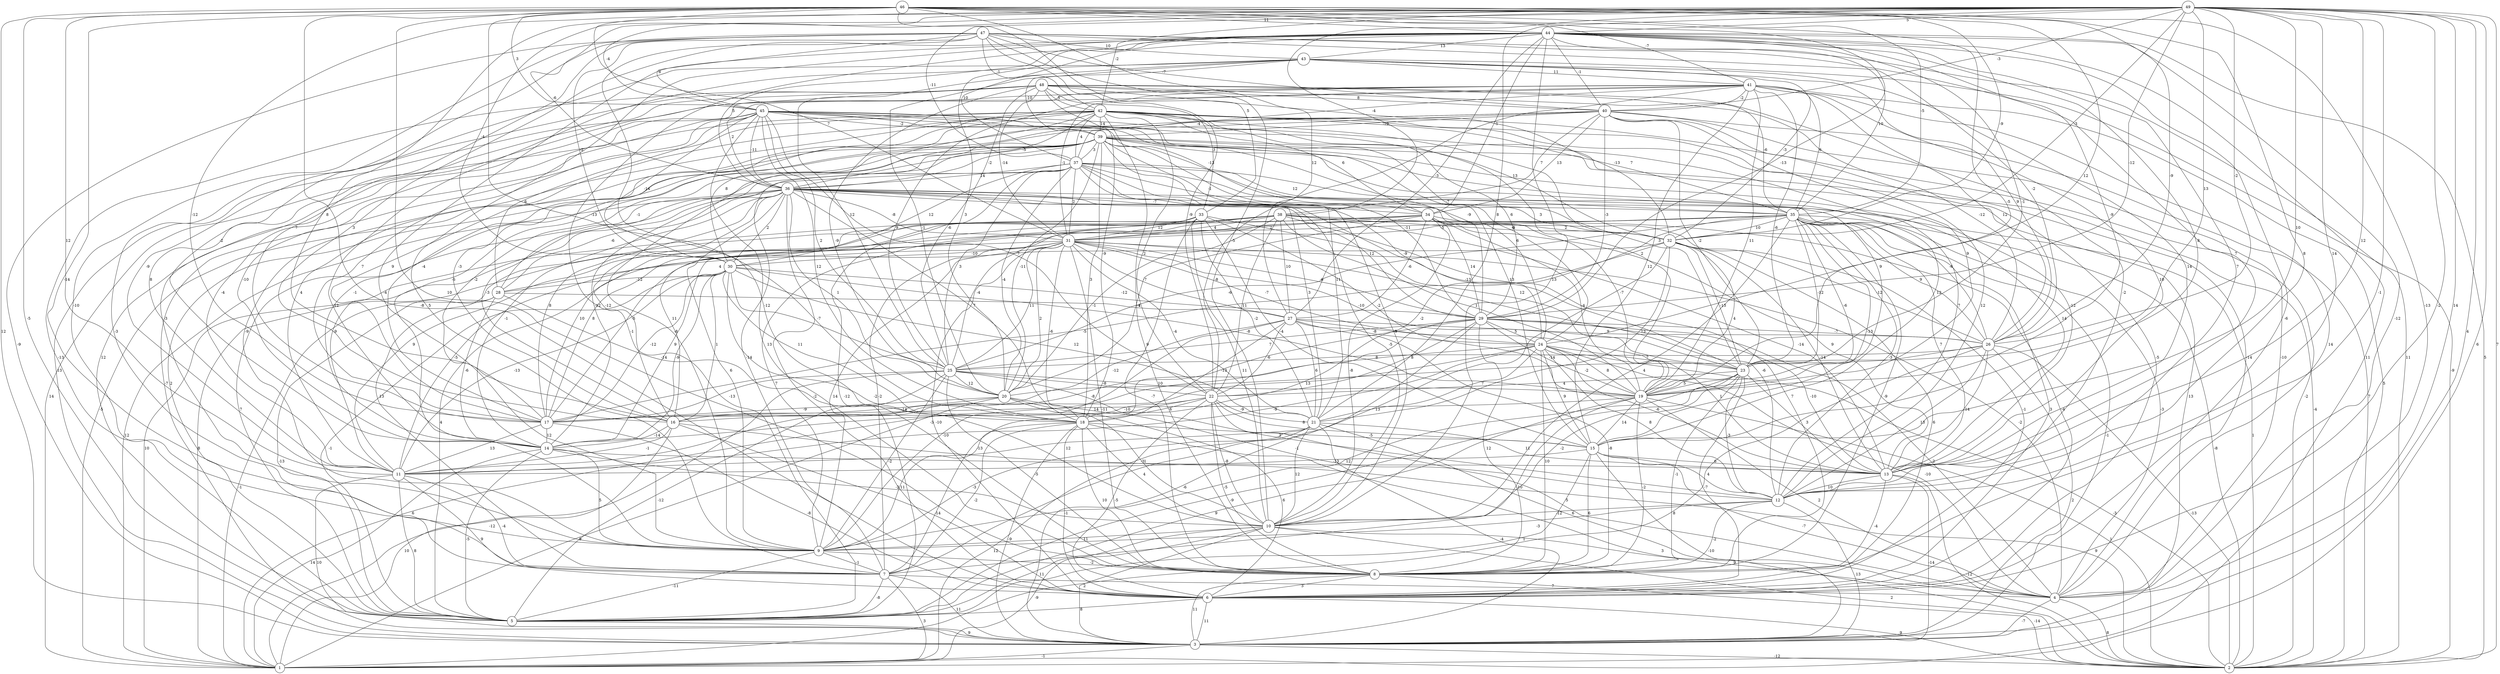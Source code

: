graph { 
	 fontname="Helvetica,Arial,sans-serif" 
	 node [shape = circle]; 
	 49 -- 1 [label = "6"];
	 49 -- 2 [label = "7"];
	 49 -- 3 [label = "4"];
	 49 -- 4 [label = "14"];
	 49 -- 6 [label = "-2"];
	 49 -- 8 [label = "-1"];
	 49 -- 12 [label = "14"];
	 49 -- 13 [label = "12"];
	 49 -- 15 [label = "10"];
	 49 -- 16 [label = "8"];
	 49 -- 17 [label = "-12"];
	 49 -- 21 [label = "8"];
	 49 -- 23 [label = "13"];
	 49 -- 26 [label = "-2"];
	 49 -- 29 [label = "-12"];
	 49 -- 30 [label = "-4"];
	 49 -- 32 [label = "-3"];
	 49 -- 36 [label = "-6"];
	 49 -- 37 [label = "-11"];
	 49 -- 38 [label = "-4"];
	 49 -- 40 [label = "-3"];
	 49 -- 42 [label = "-2"];
	 49 -- 44 [label = "5"];
	 49 -- 45 [label = "-4"];
	 48 -- 5 [label = "-13"];
	 48 -- 7 [label = "-3"];
	 48 -- 9 [label = "-3"];
	 48 -- 11 [label = "8"];
	 48 -- 12 [label = "-2"];
	 48 -- 18 [label = "-9"];
	 48 -- 20 [label = "-9"];
	 48 -- 25 [label = "-6"];
	 48 -- 26 [label = "-12"];
	 48 -- 31 [label = "-14"];
	 48 -- 32 [label = "-13"];
	 48 -- 33 [label = "3"];
	 48 -- 35 [label = "-6"];
	 48 -- 40 [label = "8"];
	 48 -- 42 [label = "5"];
	 47 -- 2 [label = "11"];
	 47 -- 3 [label = "-9"];
	 47 -- 7 [label = "-10"];
	 47 -- 8 [label = "-12"];
	 47 -- 10 [label = "-8"];
	 47 -- 13 [label = "7"];
	 47 -- 14 [label = "-2"];
	 47 -- 17 [label = "7"];
	 47 -- 22 [label = "-9"];
	 47 -- 26 [label = "-2"];
	 47 -- 30 [label = "-2"];
	 47 -- 40 [label = "-7"];
	 47 -- 42 [label = "-1"];
	 47 -- 43 [label = "10"];
	 47 -- 45 [label = "8"];
	 46 -- 3 [label = "12"];
	 46 -- 4 [label = "-13"];
	 46 -- 5 [label = "-5"];
	 46 -- 6 [label = "-8"];
	 46 -- 8 [label = "10"];
	 46 -- 9 [label = "-14"];
	 46 -- 11 [label = "12"];
	 46 -- 12 [label = "8"];
	 46 -- 18 [label = "-13"];
	 46 -- 19 [label = "-5"];
	 46 -- 24 [label = "12"];
	 46 -- 26 [label = "-9"];
	 46 -- 27 [label = "12"];
	 46 -- 29 [label = "-13"];
	 46 -- 31 [label = "7"];
	 46 -- 32 [label = "-9"];
	 46 -- 33 [label = "5"];
	 46 -- 35 [label = "-5"];
	 46 -- 41 [label = "-7"];
	 46 -- 44 [label = "11"];
	 46 -- 45 [label = "3"];
	 45 -- 8 [label = "13"];
	 45 -- 11 [label = "-4"];
	 45 -- 12 [label = "7"];
	 45 -- 14 [label = "-10"];
	 45 -- 15 [label = "13"];
	 45 -- 17 [label = "7"];
	 45 -- 18 [label = "12"];
	 45 -- 22 [label = "7"];
	 45 -- 24 [label = "-3"];
	 45 -- 25 [label = "2"];
	 45 -- 28 [label = "6"];
	 45 -- 29 [label = "-9"];
	 45 -- 30 [label = "-14"];
	 45 -- 32 [label = "13"];
	 45 -- 34 [label = "-13"];
	 45 -- 36 [label = "-11"];
	 45 -- 39 [label = "-2"];
	 44 -- 1 [label = "11"];
	 44 -- 2 [label = "5"];
	 44 -- 4 [label = "-12"];
	 44 -- 5 [label = "-1"];
	 44 -- 6 [label = "-6"];
	 44 -- 7 [label = "5"];
	 44 -- 9 [label = "-4"];
	 44 -- 10 [label = "13"];
	 44 -- 12 [label = "7"];
	 44 -- 15 [label = "8"];
	 44 -- 16 [label = "3"];
	 44 -- 19 [label = "-9"];
	 44 -- 20 [label = "3"];
	 44 -- 23 [label = "-1"];
	 44 -- 27 [label = "-3"];
	 44 -- 34 [label = "-1"];
	 44 -- 35 [label = "10"];
	 44 -- 36 [label = "5"];
	 44 -- 37 [label = "10"];
	 44 -- 40 [label = "-1"];
	 44 -- 43 [label = "13"];
	 43 -- 2 [label = "-9"];
	 43 -- 9 [label = "12"];
	 43 -- 11 [label = "-9"];
	 43 -- 13 [label = "14"];
	 43 -- 20 [label = "-1"];
	 43 -- 25 [label = "12"];
	 43 -- 26 [label = "9"];
	 43 -- 32 [label = "-3"];
	 43 -- 39 [label = "-10"];
	 43 -- 41 [label = "11"];
	 42 -- 1 [label = "14"];
	 42 -- 2 [label = "-2"];
	 42 -- 3 [label = "-7"];
	 42 -- 4 [label = "-14"];
	 42 -- 8 [label = "9"];
	 42 -- 9 [label = "-9"];
	 42 -- 11 [label = "4"];
	 42 -- 12 [label = "12"];
	 42 -- 16 [label = "-3"];
	 42 -- 17 [label = "9"];
	 42 -- 19 [label = "2"];
	 42 -- 22 [label = "2"];
	 42 -- 23 [label = "3"];
	 42 -- 29 [label = "6"];
	 42 -- 30 [label = "8"];
	 42 -- 34 [label = "6"];
	 42 -- 35 [label = "7"];
	 42 -- 36 [label = "-5"];
	 42 -- 37 [label = "4"];
	 42 -- 39 [label = "14"];
	 41 -- 2 [label = "5"];
	 41 -- 3 [label = "13"];
	 41 -- 4 [label = "14"];
	 41 -- 5 [label = "12"];
	 41 -- 13 [label = "10"];
	 41 -- 15 [label = "12"];
	 41 -- 19 [label = "11"];
	 41 -- 22 [label = "-5"];
	 41 -- 23 [label = "-6"];
	 41 -- 25 [label = "9"];
	 41 -- 26 [label = "12"];
	 41 -- 31 [label = "-1"];
	 41 -- 35 [label = "6"];
	 41 -- 36 [label = "2"];
	 41 -- 37 [label = "-4"];
	 41 -- 40 [label = "-2"];
	 40 -- 2 [label = "7"];
	 40 -- 4 [label = "-10"];
	 40 -- 6 [label = "-5"];
	 40 -- 9 [label = "-8"];
	 40 -- 14 [label = "-6"];
	 40 -- 17 [label = "-4"];
	 40 -- 19 [label = "9"];
	 40 -- 23 [label = "-2"];
	 40 -- 29 [label = "-3"];
	 40 -- 34 [label = "13"];
	 40 -- 38 [label = "7"];
	 40 -- 39 [label = "-10"];
	 39 -- 1 [label = "-5"];
	 39 -- 2 [label = "-4"];
	 39 -- 3 [label = "13"];
	 39 -- 5 [label = "2"];
	 39 -- 7 [label = "-14"];
	 39 -- 10 [label = "5"];
	 39 -- 13 [label = "-12"];
	 39 -- 14 [label = "-1"];
	 39 -- 15 [label = "12"];
	 39 -- 17 [label = "-2"];
	 39 -- 18 [label = "3"];
	 39 -- 19 [label = "9"];
	 39 -- 20 [label = "-11"];
	 39 -- 21 [label = "11"];
	 39 -- 24 [label = "6"];
	 39 -- 28 [label = "-1"];
	 39 -- 29 [label = "-11"];
	 39 -- 36 [label = "-2"];
	 39 -- 37 [label = "3"];
	 38 -- 1 [label = "10"];
	 38 -- 6 [label = "-4"];
	 38 -- 8 [label = "7"];
	 38 -- 9 [label = "7"];
	 38 -- 13 [label = "-14"];
	 38 -- 17 [label = "8"];
	 38 -- 19 [label = "1"];
	 38 -- 20 [label = "-1"];
	 38 -- 22 [label = "11"];
	 38 -- 25 [label = "-4"];
	 38 -- 27 [label = "10"];
	 38 -- 31 [label = "4"];
	 38 -- 32 [label = "6"];
	 37 -- 5 [label = "-12"];
	 37 -- 10 [label = "-5"];
	 37 -- 13 [label = "14"];
	 37 -- 14 [label = "-12"];
	 37 -- 16 [label = "-3"];
	 37 -- 20 [label = "-4"];
	 37 -- 21 [label = "3"];
	 37 -- 24 [label = "-9"];
	 37 -- 25 [label = "3"];
	 37 -- 30 [label = "12"];
	 37 -- 31 [label = "2"];
	 37 -- 32 [label = "-7"];
	 37 -- 34 [label = "-1"];
	 37 -- 35 [label = "12"];
	 37 -- 36 [label = "14"];
	 36 -- 1 [label = "12"];
	 36 -- 2 [label = "1"];
	 36 -- 5 [label = "7"];
	 36 -- 6 [label = "-2"];
	 36 -- 9 [label = "6"];
	 36 -- 11 [label = "-9"];
	 36 -- 14 [label = "-1"];
	 36 -- 16 [label = "-12"];
	 36 -- 17 [label = "8"];
	 36 -- 18 [label = "7"];
	 36 -- 19 [label = "-7"];
	 36 -- 20 [label = "1"];
	 36 -- 23 [label = "-13"];
	 36 -- 26 [label = "-6"];
	 36 -- 28 [label = "-6"];
	 36 -- 29 [label = "12"];
	 36 -- 30 [label = "2"];
	 36 -- 31 [label = "-8"];
	 36 -- 32 [label = "3"];
	 36 -- 35 [label = "-7"];
	 35 -- 2 [label = "-8"];
	 35 -- 3 [label = "-1"];
	 35 -- 4 [label = "-3"];
	 35 -- 5 [label = "4"];
	 35 -- 6 [label = "3"];
	 35 -- 7 [label = "-2"];
	 35 -- 8 [label = "-9"];
	 35 -- 10 [label = "4"];
	 35 -- 11 [label = "9"];
	 35 -- 12 [label = "-3"];
	 35 -- 13 [label = "7"];
	 35 -- 15 [label = "-13"];
	 35 -- 18 [label = "-2"];
	 35 -- 19 [label = "-6"];
	 35 -- 23 [label = "-12"];
	 35 -- 25 [label = "-6"];
	 35 -- 26 [label = "9"];
	 35 -- 31 [label = "-5"];
	 35 -- 32 [label = "10"];
	 34 -- 1 [label = "8"];
	 34 -- 6 [label = "-1"];
	 34 -- 10 [label = "-8"];
	 34 -- 13 [label = "9"];
	 34 -- 17 [label = "-5"];
	 34 -- 19 [label = "-4"];
	 34 -- 20 [label = "-4"];
	 34 -- 27 [label = "-6"];
	 34 -- 29 [label = "14"];
	 34 -- 31 [label = "2"];
	 34 -- 32 [label = "2"];
	 33 -- 7 [label = "13"];
	 33 -- 8 [label = "-7"];
	 33 -- 10 [label = "11"];
	 33 -- 15 [label = "-4"];
	 33 -- 16 [label = "11"];
	 33 -- 17 [label = "10"];
	 33 -- 19 [label = "-2"];
	 33 -- 21 [label = "-2"];
	 33 -- 23 [label = "12"];
	 33 -- 31 [label = "12"];
	 32 -- 6 [label = "6"];
	 32 -- 7 [label = "13"];
	 32 -- 13 [label = "-14"];
	 32 -- 17 [label = "-5"];
	 32 -- 19 [label = "4"];
	 32 -- 21 [label = "13"];
	 32 -- 23 [label = "-13"];
	 32 -- 26 [label = "-12"];
	 32 -- 28 [label = "4"];
	 31 -- 4 [label = "-2"];
	 31 -- 6 [label = "-10"];
	 31 -- 8 [label = "-11"];
	 31 -- 9 [label = "14"];
	 31 -- 11 [label = "-5"];
	 31 -- 12 [label = "-6"];
	 31 -- 14 [label = "9"];
	 31 -- 18 [label = "-6"];
	 31 -- 20 [label = "2"];
	 31 -- 21 [label = "-4"];
	 31 -- 23 [label = "-10"];
	 31 -- 24 [label = "-7"];
	 31 -- 25 [label = "11"];
	 31 -- 27 [label = "-7"];
	 31 -- 29 [label = "-6"];
	 31 -- 30 [label = "-10"];
	 30 -- 5 [label = "-1"];
	 30 -- 10 [label = "-2"];
	 30 -- 11 [label = "-13"];
	 30 -- 14 [label = "-9"];
	 30 -- 16 [label = "1"];
	 30 -- 17 [label = "-12"];
	 30 -- 18 [label = "11"];
	 30 -- 19 [label = "-8"];
	 30 -- 21 [label = "12"];
	 30 -- 25 [label = "-7"];
	 30 -- 28 [label = "-12"];
	 30 -- 29 [label = "-12"];
	 29 -- 3 [label = "-6"];
	 29 -- 4 [label = "2"];
	 29 -- 7 [label = "-13"];
	 29 -- 8 [label = "12"];
	 29 -- 11 [label = "-8"];
	 29 -- 13 [label = "-10"];
	 29 -- 19 [label = "-14"];
	 29 -- 22 [label = "8"];
	 29 -- 24 [label = "5"];
	 29 -- 25 [label = "7"];
	 29 -- 26 [label = "-7"];
	 28 -- 1 [label = "-1"];
	 28 -- 5 [label = "-13"];
	 28 -- 14 [label = "-6"];
	 28 -- 18 [label = "-14"];
	 28 -- 27 [label = "-1"];
	 27 -- 8 [label = "-8"];
	 27 -- 9 [label = "-10"];
	 27 -- 13 [label = "1"];
	 27 -- 16 [label = "-12"];
	 27 -- 18 [label = "-13"];
	 27 -- 21 [label = "6"];
	 27 -- 22 [label = "-6"];
	 27 -- 24 [label = "-8"];
	 27 -- 26 [label = "9"];
	 26 -- 1 [label = "8"];
	 26 -- 2 [label = "-13"];
	 26 -- 3 [label = "2"];
	 26 -- 12 [label = "13"];
	 26 -- 13 [label = "14"];
	 26 -- 20 [label = "-2"];
	 26 -- 25 [label = "8"];
	 25 -- 1 [label = "-12"];
	 25 -- 5 [label = "-12"];
	 25 -- 8 [label = "-5"];
	 25 -- 9 [label = "-2"];
	 25 -- 12 [label = "2"];
	 25 -- 17 [label = "-13"];
	 25 -- 19 [label = "10"];
	 25 -- 20 [label = "12"];
	 25 -- 22 [label = "-8"];
	 24 -- 1 [label = "6"];
	 24 -- 2 [label = "-3"];
	 24 -- 4 [label = "-10"];
	 24 -- 8 [label = "10"];
	 24 -- 11 [label = "-9"];
	 24 -- 12 [label = "8"];
	 24 -- 13 [label = "-6"];
	 24 -- 15 [label = "9"];
	 24 -- 17 [label = "13"];
	 24 -- 19 [label = "8"];
	 24 -- 21 [label = "7"];
	 24 -- 23 [label = "7"];
	 23 -- 5 [label = "-9"];
	 23 -- 6 [label = "-7"];
	 23 -- 8 [label = "-1"];
	 23 -- 9 [label = "12"];
	 23 -- 10 [label = "-2"];
	 23 -- 12 [label = "-3"];
	 23 -- 13 [label = "3"];
	 23 -- 19 [label = "5"];
	 23 -- 22 [label = "4"];
	 22 -- 4 [label = "5"];
	 22 -- 6 [label = "-5"];
	 22 -- 8 [label = "-5"];
	 22 -- 10 [label = "-8"];
	 22 -- 14 [label = "-3"];
	 22 -- 15 [label = "8"];
	 22 -- 16 [label = "-10"];
	 22 -- 18 [label = "6"];
	 22 -- 21 [label = "-9"];
	 21 -- 1 [label = "12"];
	 21 -- 3 [label = "-4"];
	 21 -- 4 [label = "6"];
	 21 -- 9 [label = "-3"];
	 21 -- 10 [label = "12"];
	 21 -- 11 [label = "12"];
	 21 -- 13 [label = "11"];
	 20 -- 1 [label = "9"];
	 20 -- 6 [label = "6"];
	 20 -- 10 [label = "1"];
	 20 -- 12 [label = "-1"];
	 20 -- 16 [label = "-14"];
	 20 -- 17 [label = "-9"];
	 19 -- 2 [label = "1"];
	 19 -- 4 [label = "2"];
	 19 -- 5 [label = "9"];
	 19 -- 7 [label = "-10"];
	 19 -- 8 [label = "-2"];
	 19 -- 15 [label = "14"];
	 19 -- 17 [label = "14"];
	 18 -- 2 [label = "3"];
	 18 -- 3 [label = "-9"];
	 18 -- 6 [label = "-1"];
	 18 -- 7 [label = "-2"];
	 18 -- 8 [label = "10"];
	 18 -- 9 [label = "11"];
	 18 -- 10 [label = "4"];
	 18 -- 15 [label = "-5"];
	 17 -- 6 [label = "-8"];
	 17 -- 11 [label = "13"];
	 17 -- 14 [label = "12"];
	 16 -- 1 [label = "10"];
	 16 -- 2 [label = "9"];
	 16 -- 6 [label = "-14"];
	 16 -- 11 [label = "-1"];
	 16 -- 14 [label = "-14"];
	 15 -- 3 [label = "-10"];
	 15 -- 4 [label = "-7"];
	 15 -- 5 [label = "1"];
	 15 -- 8 [label = "6"];
	 15 -- 11 [label = "-13"];
	 15 -- 12 [label = "4"];
	 15 -- 13 [label = "6"];
	 14 -- 1 [label = "14"];
	 14 -- 5 [label = "-5"];
	 14 -- 9 [label = "5"];
	 14 -- 10 [label = "-2"];
	 14 -- 13 [label = "-3"];
	 13 -- 2 [label = "-12"];
	 13 -- 3 [label = "-14"];
	 13 -- 8 [label = "-4"];
	 13 -- 12 [label = "10"];
	 12 -- 3 [label = "13"];
	 12 -- 8 [label = "-2"];
	 12 -- 9 [label = "-3"];
	 12 -- 10 [label = "-12"];
	 11 -- 3 [label = "10"];
	 11 -- 5 [label = "8"];
	 11 -- 6 [label = "9"];
	 11 -- 7 [label = "-4"];
	 10 -- 1 [label = "-9"];
	 10 -- 2 [label = "2"];
	 10 -- 3 [label = "2"];
	 10 -- 4 [label = "9"];
	 10 -- 5 [label = "11"];
	 10 -- 9 [label = "11"];
	 9 -- 5 [label = "-11"];
	 9 -- 7 [label = "-1"];
	 9 -- 8 [label = "-2"];
	 8 -- 2 [label = "-14"];
	 8 -- 3 [label = "11"];
	 8 -- 6 [label = "3"];
	 7 -- 1 [label = "3"];
	 7 -- 3 [label = "11"];
	 7 -- 4 [label = "7"];
	 7 -- 5 [label = "-8"];
	 6 -- 2 [label = "9"];
	 6 -- 3 [label = "11"];
	 6 -- 5 [label = "8"];
	 5 -- 3 [label = "9"];
	 4 -- 2 [label = "8"];
	 4 -- 3 [label = "-7"];
	 3 -- 1 [label = "-1"];
	 3 -- 2 [label = "-12"];
	 1;
	 2;
	 3;
	 4;
	 5;
	 6;
	 7;
	 8;
	 9;
	 10;
	 11;
	 12;
	 13;
	 14;
	 15;
	 16;
	 17;
	 18;
	 19;
	 20;
	 21;
	 22;
	 23;
	 24;
	 25;
	 26;
	 27;
	 28;
	 29;
	 30;
	 31;
	 32;
	 33;
	 34;
	 35;
	 36;
	 37;
	 38;
	 39;
	 40;
	 41;
	 42;
	 43;
	 44;
	 45;
	 46;
	 47;
	 48;
	 49;
}
